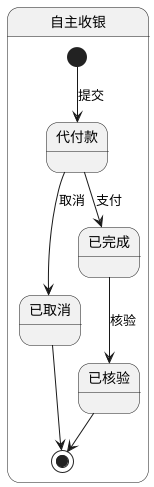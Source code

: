 @startuml

state 自主收银 {

    [*] --> 代付款 : 提交

    代付款 --> 已取消 : 取消

    代付款 --> 已完成 : 支付

    已完成 --> 已核验 : 核验

    已核验 --> [*]

    已取消 --> [*]

}

@enduml